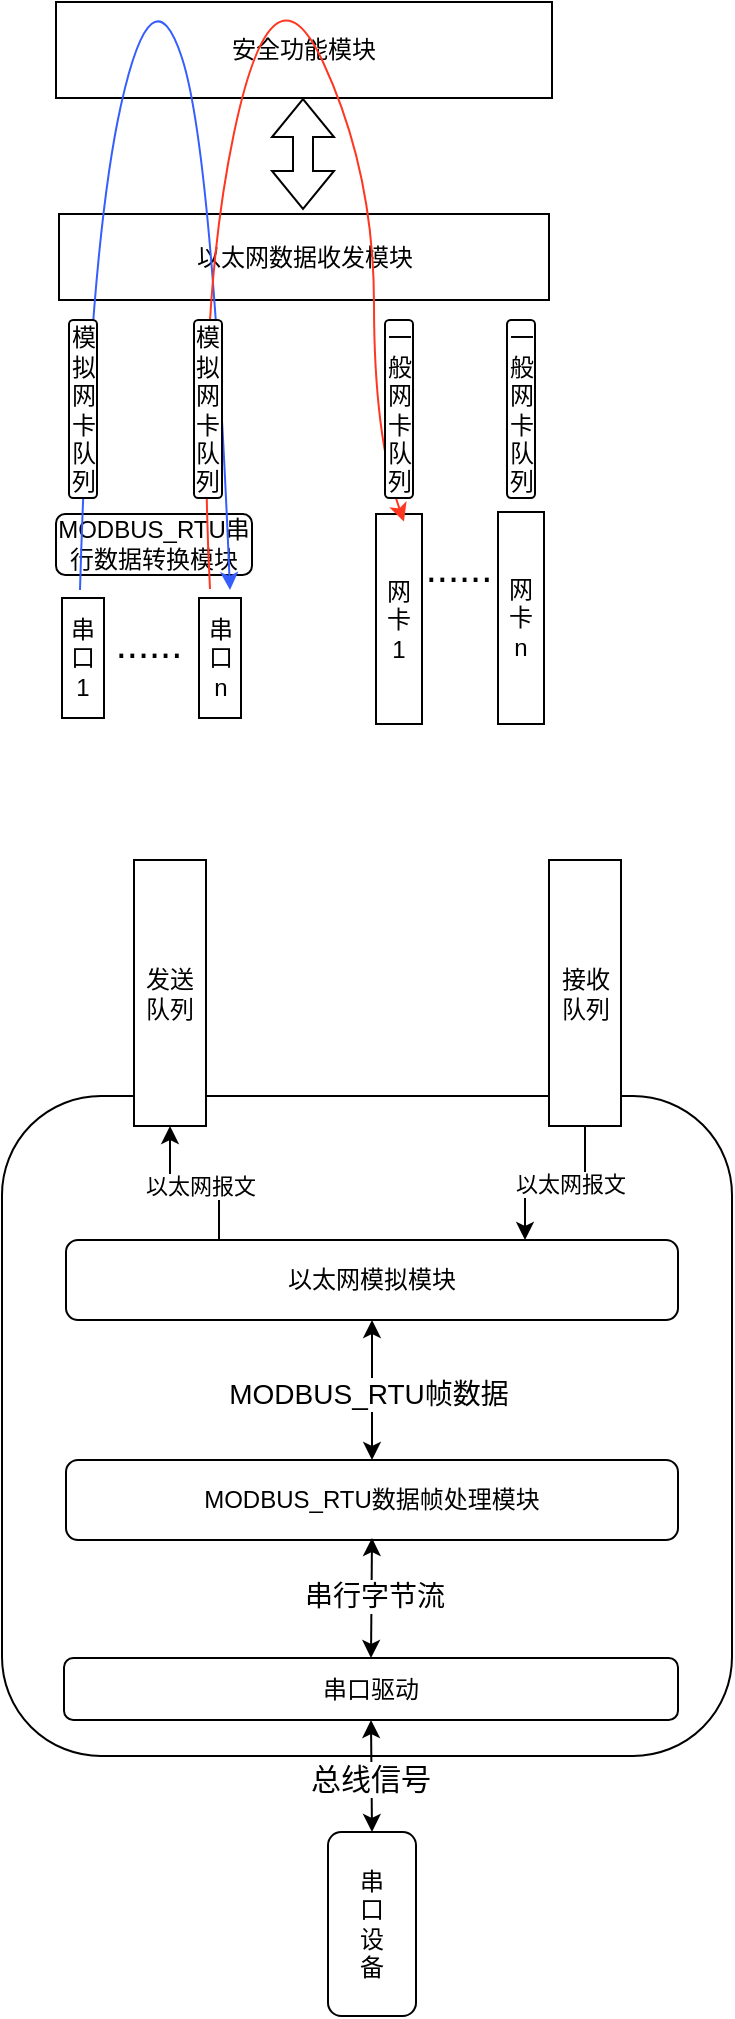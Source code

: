 <mxfile version="22.1.4" type="github">
  <diagram name="第 1 页" id="0guYEPcLW2XiCTTwkZSu">
    <mxGraphModel dx="1275" dy="164" grid="0" gridSize="10" guides="1" tooltips="1" connect="1" arrows="1" fold="1" page="0" pageScale="1" pageWidth="827" pageHeight="1169" math="0" shadow="0">
      <root>
        <mxCell id="0" />
        <mxCell id="1" parent="0" />
        <mxCell id="1YQMZuG3S02R0JHDBI4F-1" value="以太网数据收发模块" style="rounded=0;whiteSpace=wrap;html=1;" parent="1" vertex="1">
          <mxGeometry x="123.5" y="561" width="245" height="43" as="geometry" />
        </mxCell>
        <mxCell id="1YQMZuG3S02R0JHDBI4F-2" value="安全功能模块" style="rounded=0;whiteSpace=wrap;html=1;" parent="1" vertex="1">
          <mxGeometry x="122" y="455" width="248" height="48" as="geometry" />
        </mxCell>
        <mxCell id="1YQMZuG3S02R0JHDBI4F-5" value="" style="shape=flexArrow;endArrow=classic;startArrow=classic;html=1;rounded=0;" parent="1" edge="1">
          <mxGeometry width="100" height="100" relative="1" as="geometry">
            <mxPoint x="245.5" y="559" as="sourcePoint" />
            <mxPoint x="245.5" y="503" as="targetPoint" />
          </mxGeometry>
        </mxCell>
        <mxCell id="1YQMZuG3S02R0JHDBI4F-6" value="网卡&lt;br&gt;1" style="rounded=0;whiteSpace=wrap;html=1;" parent="1" vertex="1">
          <mxGeometry x="282" y="711" width="23" height="105" as="geometry" />
        </mxCell>
        <mxCell id="1YQMZuG3S02R0JHDBI4F-8" value="&lt;font style=&quot;font-size: 20px;&quot;&gt;......&lt;/font&gt;" style="text;html=1;align=center;verticalAlign=middle;resizable=0;points=[];autosize=1;strokeColor=none;fillColor=none;" parent="1" vertex="1">
          <mxGeometry x="297" y="718.75" width="51" height="36" as="geometry" />
        </mxCell>
        <mxCell id="1YQMZuG3S02R0JHDBI4F-9" value="MODBUS_RTU串行数据转换模块" style="rounded=1;whiteSpace=wrap;html=1;" parent="1" vertex="1">
          <mxGeometry x="122" y="711" width="98" height="30.5" as="geometry" />
        </mxCell>
        <mxCell id="1YQMZuG3S02R0JHDBI4F-15" value="网卡&lt;br&gt;n" style="rounded=0;whiteSpace=wrap;html=1;" parent="1" vertex="1">
          <mxGeometry x="343" y="710" width="23" height="106" as="geometry" />
        </mxCell>
        <mxCell id="1YQMZuG3S02R0JHDBI4F-17" value="串口&lt;br&gt;1" style="rounded=0;whiteSpace=wrap;html=1;" parent="1" vertex="1">
          <mxGeometry x="125" y="753" width="21" height="60" as="geometry" />
        </mxCell>
        <mxCell id="1YQMZuG3S02R0JHDBI4F-18" value="串口&lt;br&gt;n" style="rounded=0;whiteSpace=wrap;html=1;" parent="1" vertex="1">
          <mxGeometry x="193.5" y="753" width="21" height="60" as="geometry" />
        </mxCell>
        <mxCell id="1YQMZuG3S02R0JHDBI4F-19" value="&lt;font style=&quot;font-size: 20px;&quot;&gt;......&lt;/font&gt;" style="text;html=1;align=center;verticalAlign=middle;resizable=0;points=[];autosize=1;strokeColor=none;fillColor=none;" parent="1" vertex="1">
          <mxGeometry x="142.5" y="757" width="51" height="36" as="geometry" />
        </mxCell>
        <mxCell id="1YQMZuG3S02R0JHDBI4F-20" value="" style="curved=1;endArrow=classic;html=1;rounded=0;strokeColor=#365EFF;" parent="1" edge="1">
          <mxGeometry width="50" height="50" relative="1" as="geometry">
            <mxPoint x="134" y="749" as="sourcePoint" />
            <mxPoint x="209" y="749" as="targetPoint" />
            <Array as="points">
              <mxPoint x="139" y="576" />
              <mxPoint x="170" y="437" />
              <mxPoint x="200" y="529" />
            </Array>
          </mxGeometry>
        </mxCell>
        <mxCell id="1YQMZuG3S02R0JHDBI4F-21" value="" style="curved=1;endArrow=classic;html=1;rounded=0;strokeColor=#FF3721;entryX=-0.02;entryY=-0.11;entryDx=0;entryDy=0;entryPerimeter=0;" parent="1" target="1YQMZuG3S02R0JHDBI4F-8" edge="1">
          <mxGeometry width="50" height="50" relative="1" as="geometry">
            <mxPoint x="199" y="748.5" as="sourcePoint" />
            <mxPoint x="326" y="753" as="targetPoint" />
            <Array as="points">
              <mxPoint x="192" y="611" />
              <mxPoint x="230" y="430" />
              <mxPoint x="281" y="540" />
              <mxPoint x="281" y="672" />
            </Array>
          </mxGeometry>
        </mxCell>
        <mxCell id="skNHAEBczsYI5l0UEeBx-1" value="模拟网卡队列" style="rounded=1;whiteSpace=wrap;html=1;" parent="1" vertex="1">
          <mxGeometry x="128.5" y="614" width="14" height="89" as="geometry" />
        </mxCell>
        <mxCell id="skNHAEBczsYI5l0UEeBx-5" value="模拟网卡队列" style="rounded=1;whiteSpace=wrap;html=1;" parent="1" vertex="1">
          <mxGeometry x="191" y="614" width="14" height="89" as="geometry" />
        </mxCell>
        <mxCell id="skNHAEBczsYI5l0UEeBx-6" value="一般网卡队列" style="rounded=1;whiteSpace=wrap;html=1;" parent="1" vertex="1">
          <mxGeometry x="286.5" y="614" width="14" height="89" as="geometry" />
        </mxCell>
        <mxCell id="skNHAEBczsYI5l0UEeBx-7" value="一般网卡队列" style="rounded=1;whiteSpace=wrap;html=1;" parent="1" vertex="1">
          <mxGeometry x="347.5" y="614" width="14" height="89" as="geometry" />
        </mxCell>
        <mxCell id="2tdH_ecfaGRI0o93MVHh-1" value="" style="rounded=1;whiteSpace=wrap;html=1;" vertex="1" parent="1">
          <mxGeometry x="95" y="1002" width="365" height="330" as="geometry" />
        </mxCell>
        <mxCell id="2tdH_ecfaGRI0o93MVHh-2" value="发送队列" style="rounded=0;whiteSpace=wrap;html=1;" vertex="1" parent="1">
          <mxGeometry x="161" y="884" width="36" height="133" as="geometry" />
        </mxCell>
        <mxCell id="2tdH_ecfaGRI0o93MVHh-3" value="串&lt;br&gt;口&lt;br&gt;设&lt;br&gt;备" style="rounded=1;whiteSpace=wrap;html=1;" vertex="1" parent="1">
          <mxGeometry x="258" y="1370" width="44" height="92" as="geometry" />
        </mxCell>
        <mxCell id="2tdH_ecfaGRI0o93MVHh-20" style="edgeStyle=orthogonalEdgeStyle;rounded=0;orthogonalLoop=1;jettySize=auto;html=1;exitX=0.5;exitY=1;exitDx=0;exitDy=0;entryX=0.75;entryY=0;entryDx=0;entryDy=0;" edge="1" parent="1" source="2tdH_ecfaGRI0o93MVHh-4" target="2tdH_ecfaGRI0o93MVHh-9">
          <mxGeometry relative="1" as="geometry" />
        </mxCell>
        <mxCell id="2tdH_ecfaGRI0o93MVHh-23" value="以太网报文" style="edgeLabel;html=1;align=center;verticalAlign=middle;resizable=0;points=[];" vertex="1" connectable="0" parent="2tdH_ecfaGRI0o93MVHh-20">
          <mxGeometry x="-0.17" relative="1" as="geometry">
            <mxPoint as="offset" />
          </mxGeometry>
        </mxCell>
        <mxCell id="2tdH_ecfaGRI0o93MVHh-4" value="接收队列" style="rounded=0;whiteSpace=wrap;html=1;" vertex="1" parent="1">
          <mxGeometry x="368.5" y="884" width="36" height="133" as="geometry" />
        </mxCell>
        <mxCell id="2tdH_ecfaGRI0o93MVHh-5" value="串口驱动" style="rounded=1;whiteSpace=wrap;html=1;" vertex="1" parent="1">
          <mxGeometry x="126" y="1283" width="307" height="31" as="geometry" />
        </mxCell>
        <mxCell id="2tdH_ecfaGRI0o93MVHh-8" value="MODBUS_RTU数据帧处理模块" style="rounded=1;whiteSpace=wrap;html=1;" vertex="1" parent="1">
          <mxGeometry x="127" y="1184" width="306" height="40" as="geometry" />
        </mxCell>
        <mxCell id="2tdH_ecfaGRI0o93MVHh-21" style="edgeStyle=orthogonalEdgeStyle;rounded=0;orthogonalLoop=1;jettySize=auto;html=1;exitX=0.25;exitY=0;exitDx=0;exitDy=0;entryX=0.5;entryY=1;entryDx=0;entryDy=0;" edge="1" parent="1" source="2tdH_ecfaGRI0o93MVHh-9" target="2tdH_ecfaGRI0o93MVHh-2">
          <mxGeometry relative="1" as="geometry" />
        </mxCell>
        <mxCell id="2tdH_ecfaGRI0o93MVHh-22" value="以太网报文" style="edgeLabel;html=1;align=center;verticalAlign=middle;resizable=0;points=[];" vertex="1" connectable="0" parent="2tdH_ecfaGRI0o93MVHh-21">
          <mxGeometry x="-0.06" y="1" relative="1" as="geometry">
            <mxPoint as="offset" />
          </mxGeometry>
        </mxCell>
        <mxCell id="2tdH_ecfaGRI0o93MVHh-9" value="以太网模拟模块" style="rounded=1;whiteSpace=wrap;html=1;" vertex="1" parent="1">
          <mxGeometry x="127" y="1074" width="306" height="40" as="geometry" />
        </mxCell>
        <mxCell id="2tdH_ecfaGRI0o93MVHh-24" value="" style="endArrow=classic;startArrow=classic;html=1;rounded=0;entryX=0.5;entryY=1;entryDx=0;entryDy=0;exitX=0.5;exitY=0;exitDx=0;exitDy=0;" edge="1" parent="1" source="2tdH_ecfaGRI0o93MVHh-8" target="2tdH_ecfaGRI0o93MVHh-9">
          <mxGeometry width="50" height="50" relative="1" as="geometry">
            <mxPoint x="245" y="1173" as="sourcePoint" />
            <mxPoint x="295" y="1123" as="targetPoint" />
          </mxGeometry>
        </mxCell>
        <mxCell id="2tdH_ecfaGRI0o93MVHh-25" value="&lt;font style=&quot;font-size: 14px;&quot;&gt;MODBUS_RTU帧数据&lt;/font&gt;" style="edgeLabel;html=1;align=center;verticalAlign=middle;resizable=0;points=[];" vertex="1" connectable="0" parent="2tdH_ecfaGRI0o93MVHh-24">
          <mxGeometry x="-0.05" y="2" relative="1" as="geometry">
            <mxPoint as="offset" />
          </mxGeometry>
        </mxCell>
        <mxCell id="2tdH_ecfaGRI0o93MVHh-28" value="" style="endArrow=classic;startArrow=classic;html=1;rounded=0;exitX=0.5;exitY=0;exitDx=0;exitDy=0;" edge="1" parent="1" source="2tdH_ecfaGRI0o93MVHh-5">
          <mxGeometry width="50" height="50" relative="1" as="geometry">
            <mxPoint x="230" y="1277" as="sourcePoint" />
            <mxPoint x="280" y="1223" as="targetPoint" />
          </mxGeometry>
        </mxCell>
        <mxCell id="2tdH_ecfaGRI0o93MVHh-29" value="串行字节流" style="edgeLabel;html=1;align=center;verticalAlign=middle;resizable=0;points=[];fontSize=14;" vertex="1" connectable="0" parent="2tdH_ecfaGRI0o93MVHh-28">
          <mxGeometry x="0.025" y="-1" relative="1" as="geometry">
            <mxPoint as="offset" />
          </mxGeometry>
        </mxCell>
        <mxCell id="2tdH_ecfaGRI0o93MVHh-31" value="" style="endArrow=classic;startArrow=classic;html=1;rounded=0;entryX=0.5;entryY=1;entryDx=0;entryDy=0;exitX=0.5;exitY=0;exitDx=0;exitDy=0;" edge="1" parent="1" source="2tdH_ecfaGRI0o93MVHh-3" target="2tdH_ecfaGRI0o93MVHh-5">
          <mxGeometry width="50" height="50" relative="1" as="geometry">
            <mxPoint x="153" y="1450" as="sourcePoint" />
            <mxPoint x="203" y="1400" as="targetPoint" />
          </mxGeometry>
        </mxCell>
        <mxCell id="2tdH_ecfaGRI0o93MVHh-32" value="总线信号" style="edgeLabel;html=1;align=center;verticalAlign=middle;resizable=0;points=[];fontSize=15;" vertex="1" connectable="0" parent="2tdH_ecfaGRI0o93MVHh-31">
          <mxGeometry x="-0.009" y="1" relative="1" as="geometry">
            <mxPoint as="offset" />
          </mxGeometry>
        </mxCell>
      </root>
    </mxGraphModel>
  </diagram>
</mxfile>
